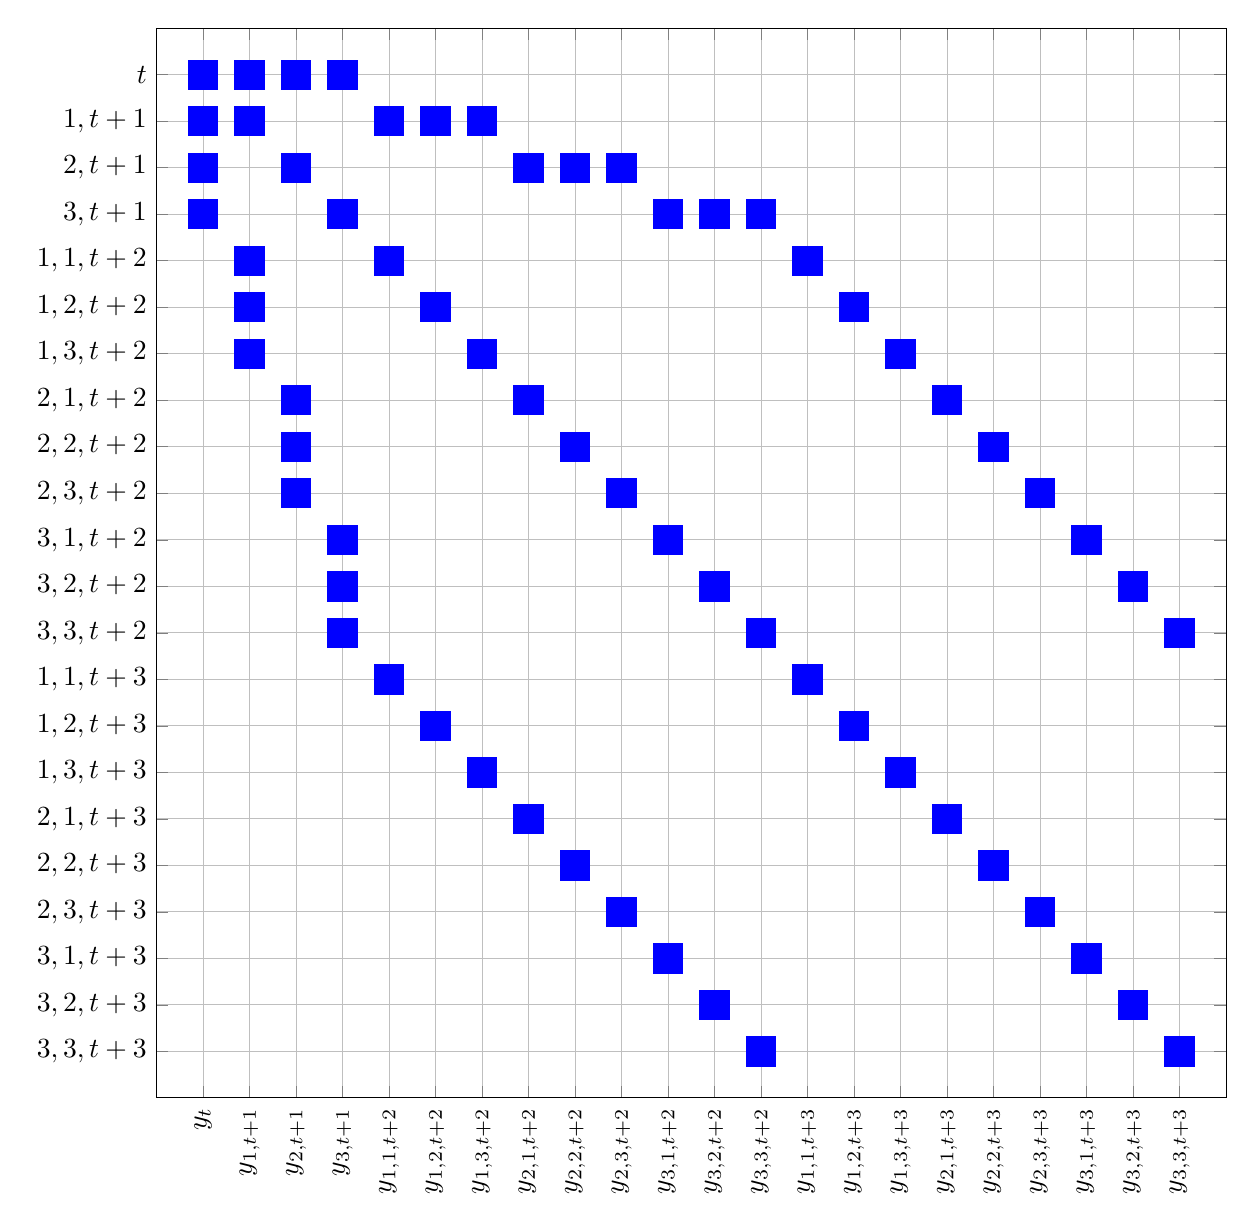 \begin{tikzpicture}

\begin{axis}[%
width=5.348in,
height=5.348in,
at={(1.854in,0.722in)},
scale only axis,
xmin=0,
xmax=23,
xtick={1,2,3,4,5,6,7,8,9,10,11,12,13,14,15,16,17,18,19,20,21,22},
xticklabels={{$y_t$},{$y_{1,t+1}$},{$y_{2,t+1}$},{$y_{3,t+1}$},{$y_{1,1,t+2}$},{$y_{1,2,t+2}$},{$y_{1,3,t+2}$},{$y_{2,1,t+2}$},{$y_{2,2,t+2}$},{$y_{2,3,t+2}$},{$y_{3,1,t+2}$},{$y_{3,2,t+2}$},{$y_{3,3,t+2}$},{$y_{1,1,t+3}$},{$y_{1,2,t+3}$},{$y_{1,3,t+3}$},{$y_{2,1,t+3}$},{$y_{2,2,t+3}$},{$y_{2,3,t+3}$},{$y_{3,1,t+3}$},{$y_{3,2,t+3}$},{$y_{3,3,t+3}$}},
xticklabel style={rotate=90},
y dir=reverse,
ymin=0,
ymax=23,
ytick={1,2,3,4,5,6,7,8,9,10,11,12,13,14,15,16,17,18,19,20,21,22},
yticklabels={$t$,{$1,t+1$},{$2,t+1$},{$3,t+1$},{$1,1,t+2$},{$1,2,t+2$},{$1,3,t+2$},{$2,1,t+2$},{$2,2,t+2$},{$2,3,t+2$},{$3,1,t+2$},{$3,2,t+2$},{$3,3,t+2$},{$1,1,t+3$},{$1,2,t+3$},{$1,3,t+3$},{$2,1,t+3$},{$2,2,t+3$},{$2,3,t+3$},{$3,1,t+3$},{$3,2,t+3$},{$3,3,t+3$}},
axis background/.style={fill=white},
xmajorgrids,
ymajorgrids
]
\addplot [color=blue, only marks, mark size=5.3pt, mark=square*, mark options={solid, blue}, forget plot]
  table[row sep=crcr]{%
1	1\\
1	2\\
1	3\\
1	4\\
2	1\\
2	2\\
2	5\\
2	6\\
2	7\\
3	1\\
3	3\\
3	8\\
3	9\\
3	10\\
4	1\\
4	4\\
4	11\\
4	12\\
4	13\\
5	2\\
5	5\\
5	14\\
6	2\\
6	6\\
6	15\\
7	2\\
7	7\\
7	16\\
8	3\\
8	8\\
8	17\\
9	3\\
9	9\\
9	18\\
10	3\\
10	10\\
10	19\\
11	4\\
11	11\\
11	20\\
12	4\\
12	12\\
12	21\\
13	4\\
13	13\\
13	22\\
14	5\\
14	14\\
15	6\\
15	15\\
16	7\\
16	16\\
17	8\\
17	17\\
18	9\\
18	18\\
19	10\\
19	19\\
20	11\\
20	20\\
21	12\\
21	21\\
22	13\\
22	22\\
};
\end{axis}
\end{tikzpicture}%